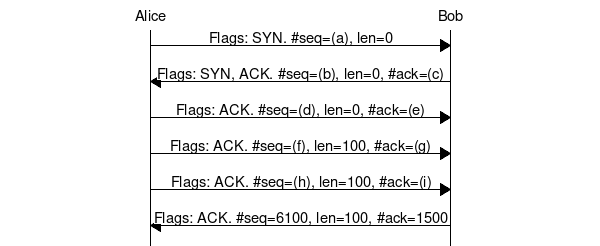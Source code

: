 msc {
 arcgradient = 0;

 A[label="Alice"], B[label="Bob"];

 A => B [label="Flags: SYN. #seq=(a), len=0" ];
 B => A [label="Flags: SYN, ACK. #seq=(b), len=0, #ack=(c)"];
 A => B [label="Flags: ACK. #seq=(d), len=0, #ack=(e)"];
 A => B [label="Flags: ACK. #seq=(f), len=100, #ack=(g)"];
 A => B [label="Flags: ACK. #seq=(h), len=100, #ack=(i)"];
 B => A [label="Flags: ACK. #seq=6100, len=100, #ack=1500"];
}

